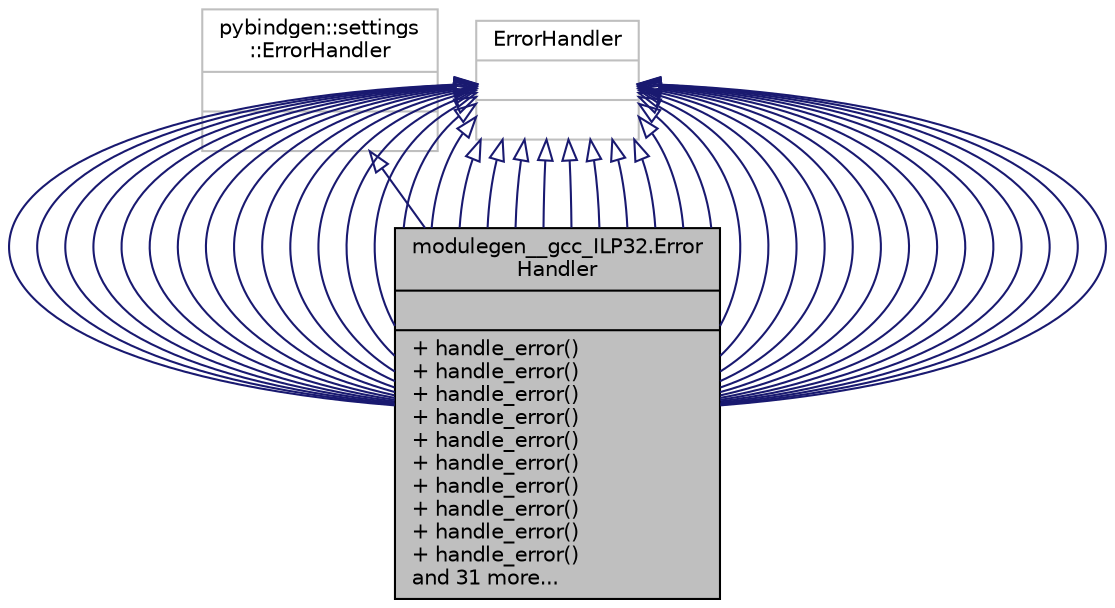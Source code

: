 digraph "modulegen__gcc_ILP32.ErrorHandler"
{
  edge [fontname="Helvetica",fontsize="10",labelfontname="Helvetica",labelfontsize="10"];
  node [fontname="Helvetica",fontsize="10",shape=record];
  Node1 [label="{modulegen__gcc_ILP32.Error\lHandler\n||+ handle_error()\l+ handle_error()\l+ handle_error()\l+ handle_error()\l+ handle_error()\l+ handle_error()\l+ handle_error()\l+ handle_error()\l+ handle_error()\l+ handle_error()\land 31 more...\l}",height=0.2,width=0.4,color="black", fillcolor="grey75", style="filled", fontcolor="black"];
  Node2 -> Node1 [dir="back",color="midnightblue",fontsize="10",style="solid",arrowtail="onormal"];
  Node2 [label="{pybindgen::settings\l::ErrorHandler\n||}",height=0.2,width=0.4,color="grey75", fillcolor="white", style="filled"];
  Node3 -> Node1 [dir="back",color="midnightblue",fontsize="10",style="solid",arrowtail="onormal"];
  Node3 [label="{ErrorHandler\n||}",height=0.2,width=0.4,color="grey75", fillcolor="white", style="filled"];
  Node3 -> Node1 [dir="back",color="midnightblue",fontsize="10",style="solid",arrowtail="onormal"];
  Node3 -> Node1 [dir="back",color="midnightblue",fontsize="10",style="solid",arrowtail="onormal"];
  Node3 -> Node1 [dir="back",color="midnightblue",fontsize="10",style="solid",arrowtail="onormal"];
  Node3 -> Node1 [dir="back",color="midnightblue",fontsize="10",style="solid",arrowtail="onormal"];
  Node3 -> Node1 [dir="back",color="midnightblue",fontsize="10",style="solid",arrowtail="onormal"];
  Node3 -> Node1 [dir="back",color="midnightblue",fontsize="10",style="solid",arrowtail="onormal"];
  Node3 -> Node1 [dir="back",color="midnightblue",fontsize="10",style="solid",arrowtail="onormal"];
  Node3 -> Node1 [dir="back",color="midnightblue",fontsize="10",style="solid",arrowtail="onormal"];
  Node3 -> Node1 [dir="back",color="midnightblue",fontsize="10",style="solid",arrowtail="onormal"];
  Node3 -> Node1 [dir="back",color="midnightblue",fontsize="10",style="solid",arrowtail="onormal"];
  Node3 -> Node1 [dir="back",color="midnightblue",fontsize="10",style="solid",arrowtail="onormal"];
  Node3 -> Node1 [dir="back",color="midnightblue",fontsize="10",style="solid",arrowtail="onormal"];
  Node3 -> Node1 [dir="back",color="midnightblue",fontsize="10",style="solid",arrowtail="onormal"];
  Node3 -> Node1 [dir="back",color="midnightblue",fontsize="10",style="solid",arrowtail="onormal"];
  Node3 -> Node1 [dir="back",color="midnightblue",fontsize="10",style="solid",arrowtail="onormal"];
  Node3 -> Node1 [dir="back",color="midnightblue",fontsize="10",style="solid",arrowtail="onormal"];
  Node3 -> Node1 [dir="back",color="midnightblue",fontsize="10",style="solid",arrowtail="onormal"];
  Node3 -> Node1 [dir="back",color="midnightblue",fontsize="10",style="solid",arrowtail="onormal"];
  Node3 -> Node1 [dir="back",color="midnightblue",fontsize="10",style="solid",arrowtail="onormal"];
  Node3 -> Node1 [dir="back",color="midnightblue",fontsize="10",style="solid",arrowtail="onormal"];
  Node3 -> Node1 [dir="back",color="midnightblue",fontsize="10",style="solid",arrowtail="onormal"];
  Node3 -> Node1 [dir="back",color="midnightblue",fontsize="10",style="solid",arrowtail="onormal"];
  Node3 -> Node1 [dir="back",color="midnightblue",fontsize="10",style="solid",arrowtail="onormal"];
  Node3 -> Node1 [dir="back",color="midnightblue",fontsize="10",style="solid",arrowtail="onormal"];
  Node3 -> Node1 [dir="back",color="midnightblue",fontsize="10",style="solid",arrowtail="onormal"];
  Node3 -> Node1 [dir="back",color="midnightblue",fontsize="10",style="solid",arrowtail="onormal"];
  Node3 -> Node1 [dir="back",color="midnightblue",fontsize="10",style="solid",arrowtail="onormal"];
  Node3 -> Node1 [dir="back",color="midnightblue",fontsize="10",style="solid",arrowtail="onormal"];
  Node3 -> Node1 [dir="back",color="midnightblue",fontsize="10",style="solid",arrowtail="onormal"];
  Node3 -> Node1 [dir="back",color="midnightblue",fontsize="10",style="solid",arrowtail="onormal"];
  Node3 -> Node1 [dir="back",color="midnightblue",fontsize="10",style="solid",arrowtail="onormal"];
  Node3 -> Node1 [dir="back",color="midnightblue",fontsize="10",style="solid",arrowtail="onormal"];
  Node3 -> Node1 [dir="back",color="midnightblue",fontsize="10",style="solid",arrowtail="onormal"];
  Node3 -> Node1 [dir="back",color="midnightblue",fontsize="10",style="solid",arrowtail="onormal"];
  Node3 -> Node1 [dir="back",color="midnightblue",fontsize="10",style="solid",arrowtail="onormal"];
  Node3 -> Node1 [dir="back",color="midnightblue",fontsize="10",style="solid",arrowtail="onormal"];
  Node3 -> Node1 [dir="back",color="midnightblue",fontsize="10",style="solid",arrowtail="onormal"];
  Node3 -> Node1 [dir="back",color="midnightblue",fontsize="10",style="solid",arrowtail="onormal"];
  Node3 -> Node1 [dir="back",color="midnightblue",fontsize="10",style="solid",arrowtail="onormal"];
}
